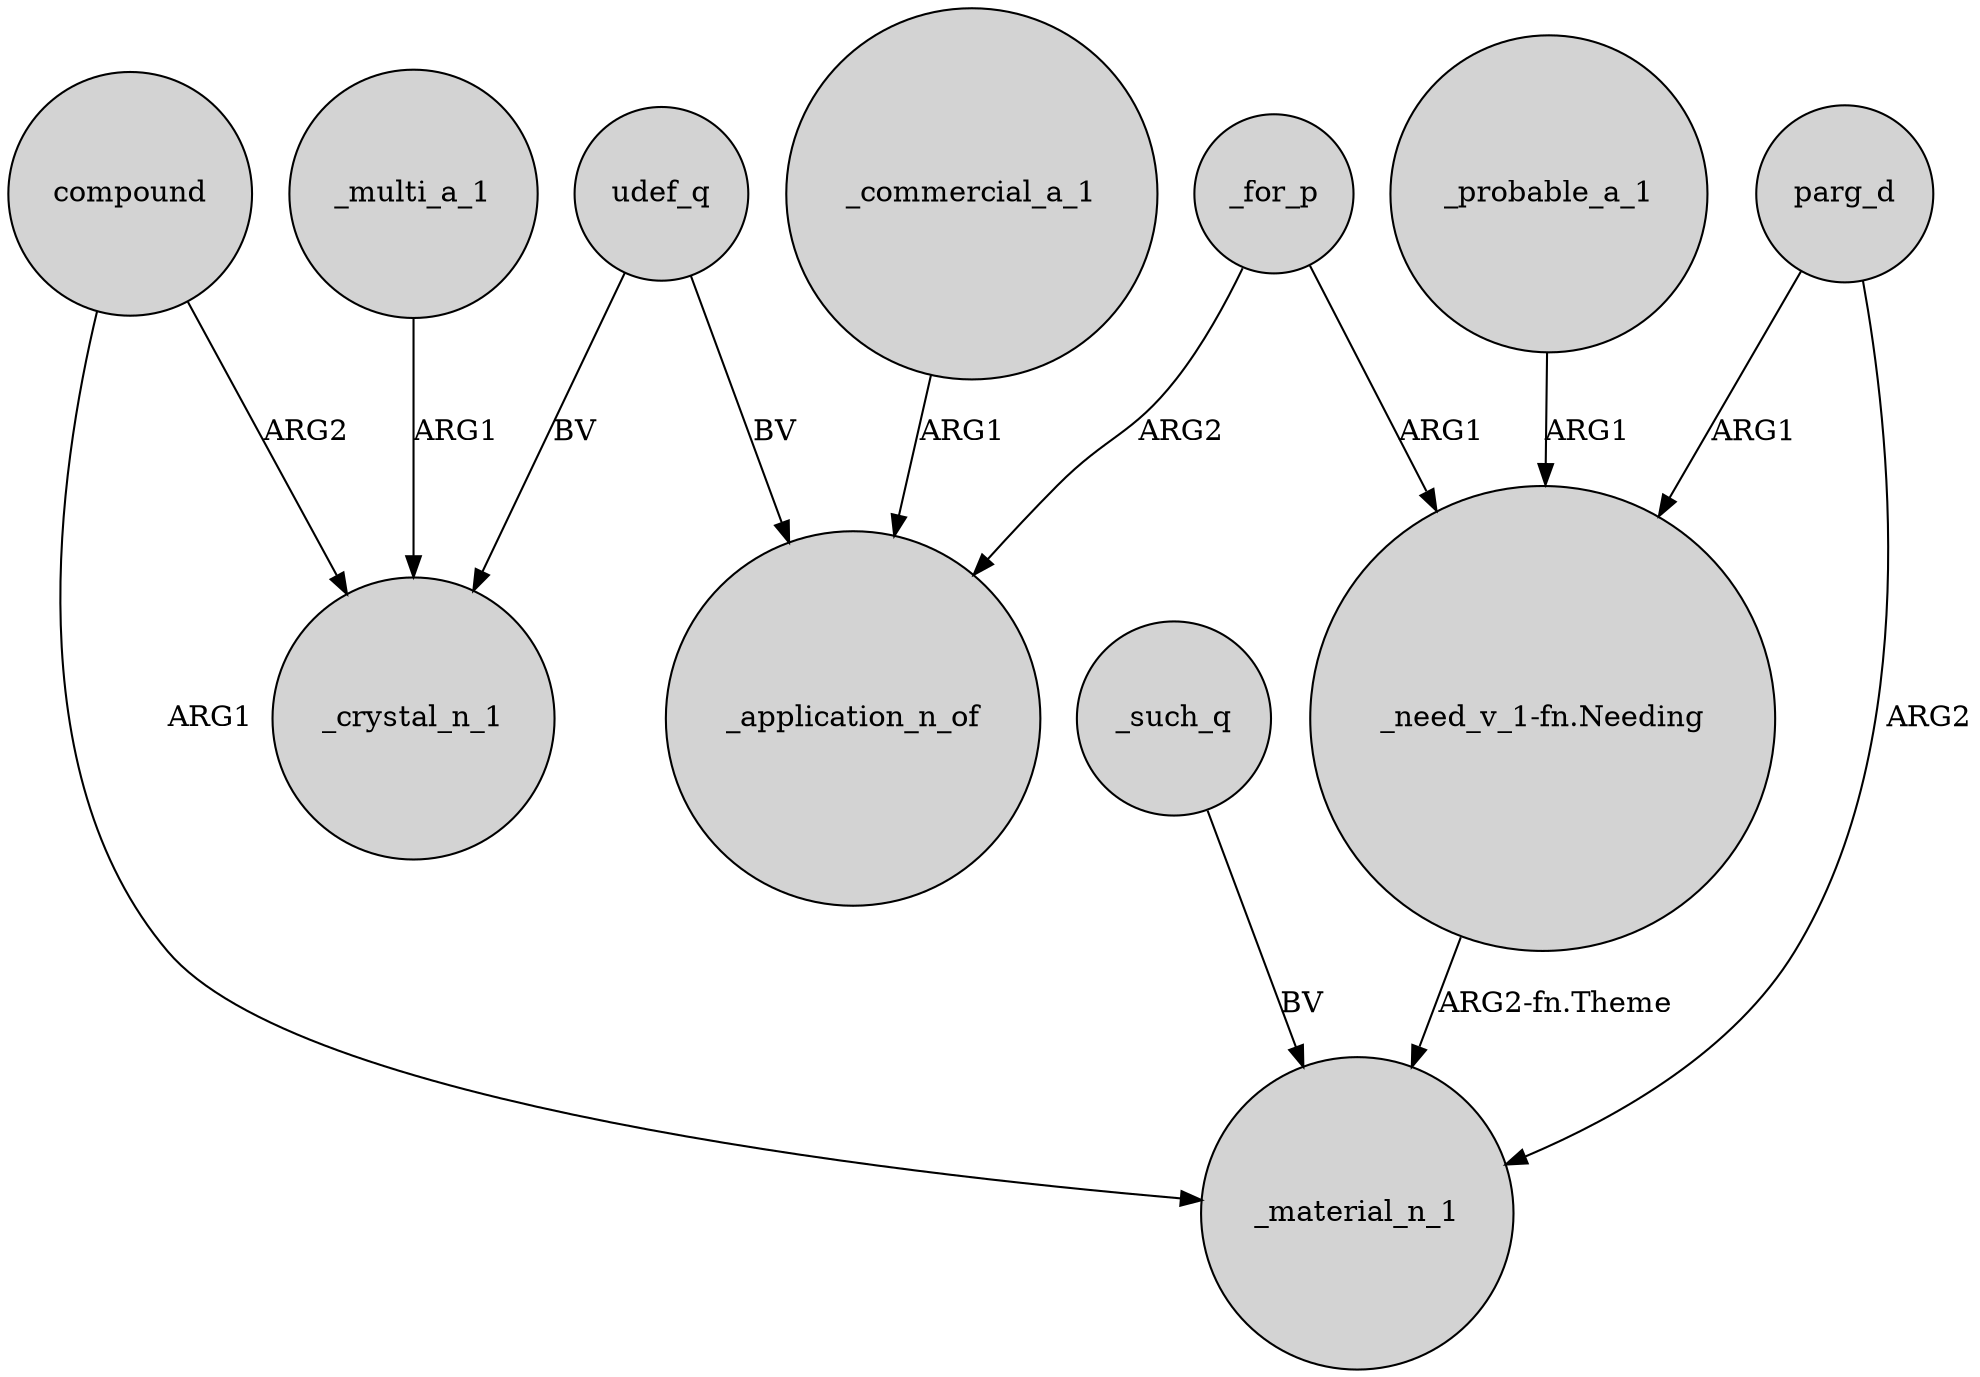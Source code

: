 digraph {
	node [shape=circle style=filled]
	udef_q -> _crystal_n_1 [label=BV]
	"_need_v_1-fn.Needing" -> _material_n_1 [label="ARG2-fn.Theme"]
	_for_p -> "_need_v_1-fn.Needing" [label=ARG1]
	parg_d -> "_need_v_1-fn.Needing" [label=ARG1]
	_multi_a_1 -> _crystal_n_1 [label=ARG1]
	udef_q -> _application_n_of [label=BV]
	_commercial_a_1 -> _application_n_of [label=ARG1]
	_probable_a_1 -> "_need_v_1-fn.Needing" [label=ARG1]
	_for_p -> _application_n_of [label=ARG2]
	_such_q -> _material_n_1 [label=BV]
	parg_d -> _material_n_1 [label=ARG2]
	compound -> _material_n_1 [label=ARG1]
	compound -> _crystal_n_1 [label=ARG2]
}

